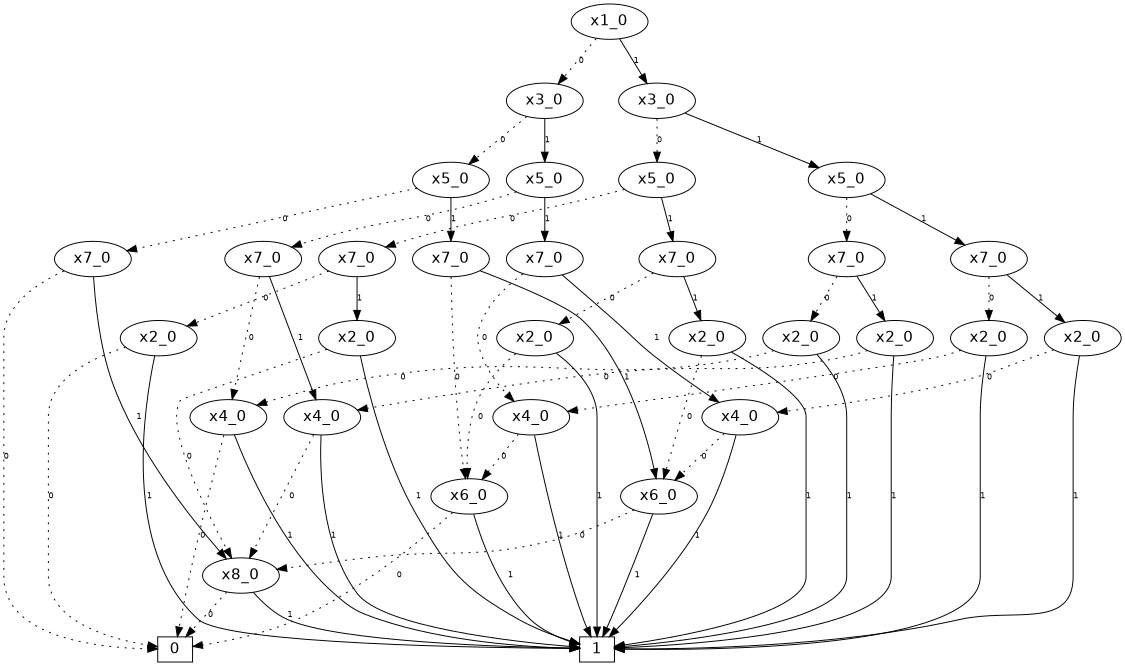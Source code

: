 digraph BDD {
size="7.5,10";

{ rank=same;
183 [fontname="Helvetica",fontsize="16",height="0.3",width="0.5",color=black,style=unfilled,label="x1_0"];
}

{ rank=same;
133 [fontname="Helvetica",fontsize="16",height="0.3",width="0.5",color=black,style=unfilled,label="x3_0"];
181 [fontname="Helvetica",fontsize="16",height="0.3",width="0.5",color=black,style=unfilled,label="x3_0"];
}

{ rank=same;
100 [fontname="Helvetica",fontsize="16",height="0.3",width="0.5",color=black,style=unfilled,label="x5_0"];
129 [fontname="Helvetica",fontsize="16",height="0.3",width="0.5",color=black,style=unfilled,label="x5_0"];
180 [fontname="Helvetica",fontsize="16",height="0.3",width="0.5",color=black,style=unfilled,label="x5_0"];
174 [fontname="Helvetica",fontsize="16",height="0.3",width="0.5",color=black,style=unfilled,label="x5_0"];
}

{ rank=same;
74 [fontname="Helvetica",fontsize="16",height="0.3",width="0.5",color=black,style=unfilled,label="x7_0"];
94 [fontname="Helvetica",fontsize="16",height="0.3",width="0.5",color=black,style=unfilled,label="x7_0"];
128 [fontname="Helvetica",fontsize="16",height="0.3",width="0.5",color=black,style=unfilled,label="x7_0"];
126 [fontname="Helvetica",fontsize="16",height="0.3",width="0.5",color=black,style=unfilled,label="x7_0"];
179 [fontname="Helvetica",fontsize="16",height="0.3",width="0.5",color=black,style=unfilled,label="x7_0"];
177 [fontname="Helvetica",fontsize="16",height="0.3",width="0.5",color=black,style=unfilled,label="x7_0"];
173 [fontname="Helvetica",fontsize="16",height="0.3",width="0.5",color=black,style=unfilled,label="x7_0"];
170 [fontname="Helvetica",fontsize="16",height="0.3",width="0.5",color=black,style=unfilled,label="x7_0"];
}

{ rank=same;
22 [fontname="Helvetica",fontsize="16",height="0.3",width="0.5",color=black,style=unfilled,label="x2_0"];
178 [fontname="Helvetica",fontsize="16",height="0.3",width="0.5",color=black,style=unfilled,label="x2_0"];
176 [fontname="Helvetica",fontsize="16",height="0.3",width="0.5",color=black,style=unfilled,label="x2_0"];
175 [fontname="Helvetica",fontsize="16",height="0.3",width="0.5",color=black,style=unfilled,label="x2_0"];
172 [fontname="Helvetica",fontsize="16",height="0.3",width="0.5",color=black,style=unfilled,label="x2_0"];
171 [fontname="Helvetica",fontsize="16",height="0.3",width="0.5",color=black,style=unfilled,label="x2_0"];
169 [fontname="Helvetica",fontsize="16",height="0.3",width="0.5",color=black,style=unfilled,label="x2_0"];
168 [fontname="Helvetica",fontsize="16",height="0.3",width="0.5",color=black,style=unfilled,label="x2_0"];
}

{ rank=same;
23 [fontname="Helvetica",fontsize="16",height="0.3",width="0.5",color=black,style=unfilled,label="x4_0"];
127 [fontname="Helvetica",fontsize="16",height="0.3",width="0.5",color=black,style=unfilled,label="x4_0"];
125 [fontname="Helvetica",fontsize="16",height="0.3",width="0.5",color=black,style=unfilled,label="x4_0"];
124 [fontname="Helvetica",fontsize="16",height="0.3",width="0.5",color=black,style=unfilled,label="x4_0"];
}

{ rank=same;
29 [fontname="Helvetica",fontsize="16",height="0.3",width="0.5",color=black,style=unfilled,label="x6_0"];
93 [fontname="Helvetica",fontsize="16",height="0.3",width="0.5",color=black,style=unfilled,label="x6_0"];
}

{ rank=same;
30 [fontname="Helvetica",fontsize="16",height="0.3",width="0.5",color=black,style=unfilled,label="x8_0"];
}


{ rank=same;
1 [fontname="Helvetica",fontsize="16",height="0.3",width="0.5",color=black,style=unfilled,shape=box,label="1"];

0 [fontname="Helvetica",fontsize="16",height="0.3",width="0.5",color=black,style=unfilled,shape=box,label="0"];

}


183 -> 133 [arrowsize="1.0",fontname="Helvetica",fontsize="8",label="0",style=dotted]
183 -> 181 [arrowsize="1.0",fontname="Helvetica",fontsize="8",label="1",style=solid]

133 -> 100 [arrowsize="1.0",fontname="Helvetica",fontsize="8",label="0",style=dotted]
133 -> 129 [arrowsize="1.0",fontname="Helvetica",fontsize="8",label="1",style=solid]

181 -> 180 [arrowsize="1.0",fontname="Helvetica",fontsize="8",label="0",style=dotted]
181 -> 174 [arrowsize="1.0",fontname="Helvetica",fontsize="8",label="1",style=solid]

100 -> 74 [arrowsize="1.0",fontname="Helvetica",fontsize="8",label="0",style=dotted]
100 -> 94 [arrowsize="1.0",fontname="Helvetica",fontsize="8",label="1",style=solid]

129 -> 128 [arrowsize="1.0",fontname="Helvetica",fontsize="8",label="0",style=dotted]
129 -> 126 [arrowsize="1.0",fontname="Helvetica",fontsize="8",label="1",style=solid]

180 -> 179 [arrowsize="1.0",fontname="Helvetica",fontsize="8",label="0",style=dotted]
180 -> 177 [arrowsize="1.0",fontname="Helvetica",fontsize="8",label="1",style=solid]

174 -> 173 [arrowsize="1.0",fontname="Helvetica",fontsize="8",label="0",style=dotted]
174 -> 170 [arrowsize="1.0",fontname="Helvetica",fontsize="8",label="1",style=solid]

74 -> 0 [arrowsize="1.0",fontname="Helvetica",fontsize="8",label="0",style=dotted]
74 -> 30 [arrowsize="1.0",fontname="Helvetica",fontsize="8",label="1",style=solid]

94 -> 29 [arrowsize="1.0",fontname="Helvetica",fontsize="8",label="0",style=dotted]
94 -> 93 [arrowsize="1.0",fontname="Helvetica",fontsize="8",label="1",style=solid]

128 -> 23 [arrowsize="1.0",fontname="Helvetica",fontsize="8",label="0",style=dotted]
128 -> 127 [arrowsize="1.0",fontname="Helvetica",fontsize="8",label="1",style=solid]

126 -> 125 [arrowsize="1.0",fontname="Helvetica",fontsize="8",label="0",style=dotted]
126 -> 124 [arrowsize="1.0",fontname="Helvetica",fontsize="8",label="1",style=solid]

179 -> 22 [arrowsize="1.0",fontname="Helvetica",fontsize="8",label="0",style=dotted]
179 -> 178 [arrowsize="1.0",fontname="Helvetica",fontsize="8",label="1",style=solid]

177 -> 176 [arrowsize="1.0",fontname="Helvetica",fontsize="8",label="0",style=dotted]
177 -> 175 [arrowsize="1.0",fontname="Helvetica",fontsize="8",label="1",style=solid]

173 -> 172 [arrowsize="1.0",fontname="Helvetica",fontsize="8",label="0",style=dotted]
173 -> 171 [arrowsize="1.0",fontname="Helvetica",fontsize="8",label="1",style=solid]

170 -> 169 [arrowsize="1.0",fontname="Helvetica",fontsize="8",label="0",style=dotted]
170 -> 168 [arrowsize="1.0",fontname="Helvetica",fontsize="8",label="1",style=solid]

22 -> 0 [arrowsize="1.0",fontname="Helvetica",fontsize="8",label="0",style=dotted]
22 -> 1 [arrowsize="1.0",fontname="Helvetica",fontsize="8",label="1",style=solid]

178 -> 30 [arrowsize="1.0",fontname="Helvetica",fontsize="8",label="0",style=dotted]
178 -> 1 [arrowsize="1.0",fontname="Helvetica",fontsize="8",label="1",style=solid]

176 -> 29 [arrowsize="1.0",fontname="Helvetica",fontsize="8",label="0",style=dotted]
176 -> 1 [arrowsize="1.0",fontname="Helvetica",fontsize="8",label="1",style=solid]

175 -> 93 [arrowsize="1.0",fontname="Helvetica",fontsize="8",label="0",style=dotted]
175 -> 1 [arrowsize="1.0",fontname="Helvetica",fontsize="8",label="1",style=solid]

172 -> 23 [arrowsize="1.0",fontname="Helvetica",fontsize="8",label="0",style=dotted]
172 -> 1 [arrowsize="1.0",fontname="Helvetica",fontsize="8",label="1",style=solid]

171 -> 127 [arrowsize="1.0",fontname="Helvetica",fontsize="8",label="0",style=dotted]
171 -> 1 [arrowsize="1.0",fontname="Helvetica",fontsize="8",label="1",style=solid]

169 -> 125 [arrowsize="1.0",fontname="Helvetica",fontsize="8",label="0",style=dotted]
169 -> 1 [arrowsize="1.0",fontname="Helvetica",fontsize="8",label="1",style=solid]

168 -> 124 [arrowsize="1.0",fontname="Helvetica",fontsize="8",label="0",style=dotted]
168 -> 1 [arrowsize="1.0",fontname="Helvetica",fontsize="8",label="1",style=solid]

23 -> 0 [arrowsize="1.0",fontname="Helvetica",fontsize="8",label="0",style=dotted]
23 -> 1 [arrowsize="1.0",fontname="Helvetica",fontsize="8",label="1",style=solid]

127 -> 30 [arrowsize="1.0",fontname="Helvetica",fontsize="8",label="0",style=dotted]
127 -> 1 [arrowsize="1.0",fontname="Helvetica",fontsize="8",label="1",style=solid]

125 -> 29 [arrowsize="1.0",fontname="Helvetica",fontsize="8",label="0",style=dotted]
125 -> 1 [arrowsize="1.0",fontname="Helvetica",fontsize="8",label="1",style=solid]

124 -> 93 [arrowsize="1.0",fontname="Helvetica",fontsize="8",label="0",style=dotted]
124 -> 1 [arrowsize="1.0",fontname="Helvetica",fontsize="8",label="1",style=solid]

29 -> 0 [arrowsize="1.0",fontname="Helvetica",fontsize="8",label="0",style=dotted]
29 -> 1 [arrowsize="1.0",fontname="Helvetica",fontsize="8",label="1",style=solid]

93 -> 30 [arrowsize="1.0",fontname="Helvetica",fontsize="8",label="0",style=dotted]
93 -> 1 [arrowsize="1.0",fontname="Helvetica",fontsize="8",label="1",style=solid]

30 -> 0 [arrowsize="1.0",fontname="Helvetica",fontsize="8",label="0",style=dotted]
30 -> 1 [arrowsize="1.0",fontname="Helvetica",fontsize="8",label="1",style=solid]

}
